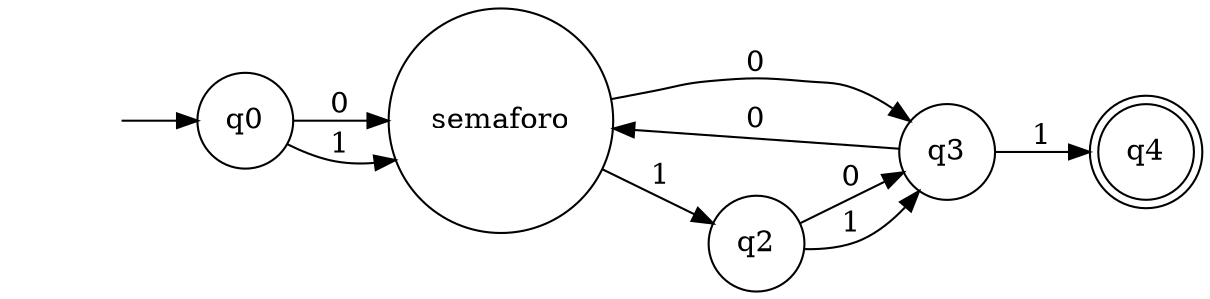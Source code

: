 digraph "Juego Completo" {
	graph [rankdir=LR]
	"" [label="" shape=plaintext]
	q4 [label=q4 shape=doublecircle]
	q3 [label=q3 shape=circle]
	q0 [label=q0 shape=circle]
	semaforo [label=semaforo shape=circle]
	q2 [label=q2 shape=circle]
	"" -> q0 [label=""]
	q0 -> semaforo [label=0]
	q0 -> semaforo [label=1]
	semaforo -> q3 [label=0]
	semaforo -> q2 [label=1]
	q2 -> q3 [label=0]
	q2 -> q3 [label=1]
	q3 -> semaforo [label=0]
	q3 -> q4 [label=1]
}
